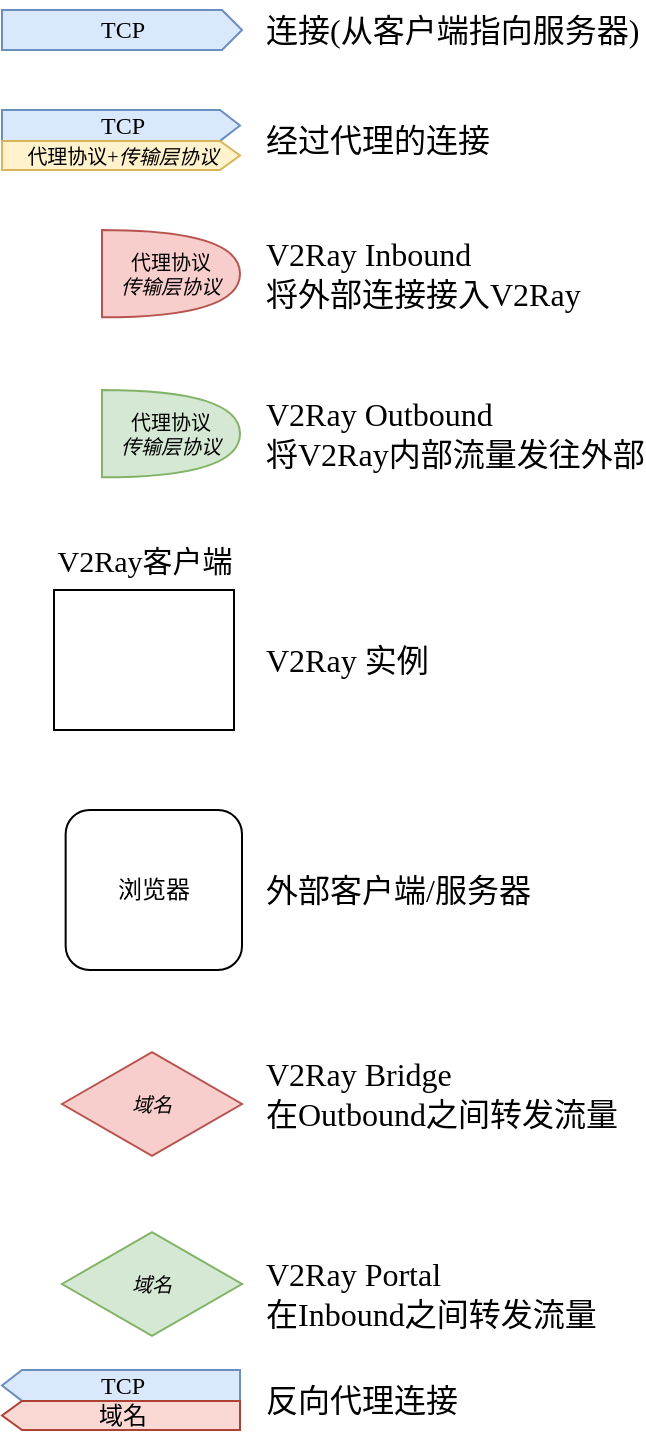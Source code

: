 <mxfile version="18.1.2" type="github" pages="3">
  <diagram id="dAfNnbwmk66fKgJQbiKN" name="图例">
    <mxGraphModel dx="1209" dy="1442" grid="1" gridSize="10" guides="1" tooltips="1" connect="1" arrows="1" fold="1" page="1" pageScale="1" pageWidth="827" pageHeight="1169" math="0" shadow="0">
      <root>
        <mxCell id="0" />
        <mxCell id="1" parent="0" />
        <mxCell id="o6Mup9R42cLi4TRuiqjT-1" value="&lt;div style=&quot;font-size: 10px;&quot;&gt;代理协议&lt;/div&gt;&lt;i&gt;传输层协议&lt;/i&gt;" style="shape=or;whiteSpace=wrap;html=1;fillColor=#f8cecc;strokeColor=#b85450;fontFamily=JetBrains Mono;fontSource=https%3A%2F%2Ffonts.googleapis.com%2Fcss%3Ffamily%3DJetBrains%2BMono;fontSize=10;" vertex="1" parent="1">
          <mxGeometry x="-440" y="80" width="69" height="43.64" as="geometry" />
        </mxCell>
        <mxCell id="_T0HbXTaDHtxMW7bPjik-1" value="&lt;div style=&quot;font-size: 10px;&quot;&gt;代理协议&lt;/div&gt;&lt;i&gt;传输层协议&lt;/i&gt;" style="shape=or;whiteSpace=wrap;html=1;fillColor=#d5e8d4;strokeColor=#82b366;fontFamily=JetBrains Mono;fontSource=https%3A%2F%2Ffonts.googleapis.com%2Fcss%3Ffamily%3DJetBrains%2BMono;fontSize=10;" vertex="1" parent="1">
          <mxGeometry x="-440" y="160" width="69" height="43.64" as="geometry" />
        </mxCell>
        <mxCell id="qxkkCo4nE8JRs2fD6mIy-1" value="TCP" style="html=1;shadow=0;dashed=0;align=center;verticalAlign=middle;shape=mxgraph.arrows2.arrow;dy=0;dx=10;notch=0;fillColor=#dae8fc;strokeColor=#6c8ebf;fontFamily=JetBrains Mono;fontSource=https%3A%2F%2Ffonts.googleapis.com%2Fcss%3Ffamily%3DJetBrains%2BMono;" vertex="1" parent="1">
          <mxGeometry x="-490" y="-30" width="120" height="20" as="geometry" />
        </mxCell>
        <mxCell id="TTGA-UtNI_HF1vfTKt_W-1" value="" style="group;fontFamily=JetBrains Mono;fontSource=https%3A%2F%2Ffonts.googleapis.com%2Fcss%3Ffamily%3DJetBrains%2BMono;" vertex="1" connectable="0" parent="1">
          <mxGeometry x="-490" y="30" width="119" height="20" as="geometry" />
        </mxCell>
        <mxCell id="TTGA-UtNI_HF1vfTKt_W-2" value="TCP" style="html=1;shadow=0;dashed=0;align=center;verticalAlign=middle;shape=mxgraph.arrows2.arrow;dy=0;dx=10;notch=0;fillColor=#dae8fc;strokeColor=#6c8ebf;fontFamily=JetBrains Mono;fontSource=https%3A%2F%2Ffonts.googleapis.com%2Fcss%3Ffamily%3DJetBrains%2BMono;" vertex="1" parent="TTGA-UtNI_HF1vfTKt_W-1">
          <mxGeometry y="-10" width="119" height="15.45" as="geometry" />
        </mxCell>
        <mxCell id="TTGA-UtNI_HF1vfTKt_W-3" value="&lt;font style=&quot;font-size: 10px;&quot;&gt;代理协议+&lt;i&gt;传输层协议&lt;/i&gt;&lt;br&gt;&lt;/font&gt;" style="html=1;shadow=0;dashed=0;align=center;verticalAlign=middle;shape=mxgraph.arrows2.arrow;dy=0;dx=10;notch=0;fillColor=#fff2cc;strokeColor=#d6b656;fontFamily=JetBrains Mono;fontSource=https%3A%2F%2Ffonts.googleapis.com%2Fcss%3Ffamily%3DJetBrains%2BMono;" vertex="1" parent="TTGA-UtNI_HF1vfTKt_W-1">
          <mxGeometry y="5.45" width="119" height="14.55" as="geometry" />
        </mxCell>
        <mxCell id="pmOqeP7_Yko--YPSagWL-1" value="" style="rounded=0;whiteSpace=wrap;html=1;fontFamily=JetBrains Mono;fontSource=https%3A%2F%2Ffonts.googleapis.com%2Fcss%3Ffamily%3DJetBrains%2BMono;" vertex="1" parent="1">
          <mxGeometry x="-464" y="260" width="90" height="70" as="geometry" />
        </mxCell>
        <mxCell id="pmOqeP7_Yko--YPSagWL-2" value="&lt;font style=&quot;font-size: 15px;&quot;&gt;V2Ray客户端&lt;/font&gt;" style="text;strokeColor=none;fillColor=none;html=1;fontSize=16;fontStyle=0;verticalAlign=middle;align=center;fontFamily=JetBrains Mono;fontSource=https%3A%2F%2Ffonts.googleapis.com%2Fcss%3Ffamily%3DJetBrains%2BMono;" vertex="1" parent="1">
          <mxGeometry x="-468" y="230" width="98" height="30" as="geometry" />
        </mxCell>
        <mxCell id="Jau65hqgs5f0Z8g7lOGl-1" value="&lt;div&gt;浏览器&lt;/div&gt;" style="rounded=1;whiteSpace=wrap;html=1;fontFamily=JetBrains Mono;fontSource=https%3A%2F%2Ffonts.googleapis.com%2Fcss%3Ffamily%3DJetBrains%2BMono;" vertex="1" parent="1">
          <mxGeometry x="-458.18" y="370" width="88.18" height="80" as="geometry" />
        </mxCell>
        <mxCell id="Jau65hqgs5f0Z8g7lOGl-2" value="连接(从客户端指向服务器)" style="text;strokeColor=none;fillColor=none;html=1;fontSize=16;fontStyle=0;verticalAlign=middle;align=left;fontFamily=JetBrains Mono;fontSource=https%3A%2F%2Ffonts.googleapis.com%2Fcss%3Ffamily%3DJetBrains%2BMono;" vertex="1" parent="1">
          <mxGeometry x="-360" y="-35" width="98" height="30" as="geometry" />
        </mxCell>
        <mxCell id="MxNdQzAcVEnt0wkq7xaE-1" value="经过代理的连接" style="text;strokeColor=none;fillColor=none;html=1;fontSize=16;fontStyle=0;verticalAlign=middle;align=left;fontFamily=JetBrains Mono;fontSource=https%3A%2F%2Ffonts.googleapis.com%2Fcss%3Ffamily%3DJetBrains%2BMono;" vertex="1" parent="1">
          <mxGeometry x="-360" y="20" width="98" height="30" as="geometry" />
        </mxCell>
        <mxCell id="MxNdQzAcVEnt0wkq7xaE-2" value="&lt;div&gt;V2Ray Inbound&lt;/div&gt;&lt;div&gt;将外部连接接入V2Ray&lt;br&gt;&lt;/div&gt;" style="text;strokeColor=none;fillColor=none;html=1;fontSize=16;fontStyle=0;verticalAlign=middle;align=left;fontFamily=JetBrains Mono;fontSource=https%3A%2F%2Ffonts.googleapis.com%2Fcss%3Ffamily%3DJetBrains%2BMono;" vertex="1" parent="1">
          <mxGeometry x="-360" y="86.82" width="98" height="30" as="geometry" />
        </mxCell>
        <mxCell id="MxNdQzAcVEnt0wkq7xaE-3" value="&lt;div&gt;V2Ray Outbound&lt;/div&gt;&lt;div&gt;将V2Ray内部流量发往外部&lt;br&gt;&lt;/div&gt;" style="text;strokeColor=none;fillColor=none;html=1;fontSize=16;fontStyle=0;verticalAlign=middle;align=left;fontFamily=JetBrains Mono;fontSource=https%3A%2F%2Ffonts.googleapis.com%2Fcss%3Ffamily%3DJetBrains%2BMono;" vertex="1" parent="1">
          <mxGeometry x="-360" y="166.82" width="98" height="30" as="geometry" />
        </mxCell>
        <mxCell id="MxNdQzAcVEnt0wkq7xaE-4" value="V2Ray 实例" style="text;strokeColor=none;fillColor=none;html=1;fontSize=16;fontStyle=0;verticalAlign=middle;align=left;fontFamily=JetBrains Mono;fontSource=https%3A%2F%2Ffonts.googleapis.com%2Fcss%3Ffamily%3DJetBrains%2BMono;" vertex="1" parent="1">
          <mxGeometry x="-360" y="280" width="98" height="30" as="geometry" />
        </mxCell>
        <mxCell id="MxNdQzAcVEnt0wkq7xaE-5" value="外部客户端/服务器" style="text;strokeColor=none;fillColor=none;html=1;fontSize=16;fontStyle=0;verticalAlign=middle;align=left;fontFamily=JetBrains Mono;fontSource=https%3A%2F%2Ffonts.googleapis.com%2Fcss%3Ffamily%3DJetBrains%2BMono;" vertex="1" parent="1">
          <mxGeometry x="-360" y="395" width="98" height="30" as="geometry" />
        </mxCell>
        <mxCell id="-o0n9CucqJSz07B7oCcp-2" value="&lt;div&gt;&lt;i&gt;域名&lt;br&gt;&lt;/i&gt;&lt;/div&gt;" style="html=1;whiteSpace=wrap;aspect=fixed;shape=isoRectangle;fontFamily=JetBrains Mono;fontSource=https%3A%2F%2Ffonts.googleapis.com%2Fcss%3Ffamily%3DJetBrains%2BMono;fontSize=10;fillColor=#f8cecc;strokeColor=#b85450;" vertex="1" parent="1">
          <mxGeometry x="-460" y="490" width="90" height="54" as="geometry" />
        </mxCell>
        <mxCell id="-o0n9CucqJSz07B7oCcp-3" value="&lt;div&gt;V2Ray Bridge&lt;/div&gt;&lt;div&gt;在Outbound之间转发流量&lt;br&gt;&lt;/div&gt;" style="text;strokeColor=none;fillColor=none;html=1;fontSize=16;fontStyle=0;verticalAlign=middle;align=left;fontFamily=JetBrains Mono;fontSource=https%3A%2F%2Ffonts.googleapis.com%2Fcss%3Ffamily%3DJetBrains%2BMono;" vertex="1" parent="1">
          <mxGeometry x="-360" y="497" width="98" height="30" as="geometry" />
        </mxCell>
        <mxCell id="-o0n9CucqJSz07B7oCcp-5" value="&lt;div&gt;V2Ray Portal&lt;/div&gt;&lt;div&gt;在Inbound之间转发流量&lt;br&gt;&lt;/div&gt;" style="text;strokeColor=none;fillColor=none;html=1;fontSize=16;fontStyle=0;verticalAlign=middle;align=left;fontFamily=JetBrains Mono;fontSource=https%3A%2F%2Ffonts.googleapis.com%2Fcss%3Ffamily%3DJetBrains%2BMono;" vertex="1" parent="1">
          <mxGeometry x="-360" y="597" width="98" height="30" as="geometry" />
        </mxCell>
        <mxCell id="3z3euPZ-oONKQTYkaIbs-1" value="&lt;div&gt;&lt;i&gt;域名&lt;br&gt;&lt;/i&gt;&lt;/div&gt;" style="html=1;whiteSpace=wrap;aspect=fixed;shape=isoRectangle;fontFamily=JetBrains Mono;fontSource=https%3A%2F%2Ffonts.googleapis.com%2Fcss%3Ffamily%3DJetBrains%2BMono;fontSize=10;fillColor=#d5e8d4;strokeColor=#82b366;" vertex="1" parent="1">
          <mxGeometry x="-460" y="580" width="90" height="54" as="geometry" />
        </mxCell>
        <mxCell id="A_F6-4BqufZa0KoWxfFx-1" value="" style="group;fontFamily=JetBrains Mono;fontSource=https%3A%2F%2Ffonts.googleapis.com%2Fcss%3Ffamily%3DJetBrains%2BMono;flipH=1;" vertex="1" connectable="0" parent="1">
          <mxGeometry x="-490" y="660" width="119" height="20" as="geometry" />
        </mxCell>
        <mxCell id="A_F6-4BqufZa0KoWxfFx-2" value="TCP" style="html=1;shadow=0;dashed=0;align=center;verticalAlign=middle;shape=mxgraph.arrows2.arrow;dy=0;dx=10;notch=0;fillColor=#dae8fc;strokeColor=#6c8ebf;fontFamily=JetBrains Mono;fontSource=https%3A%2F%2Ffonts.googleapis.com%2Fcss%3Ffamily%3DJetBrains%2BMono;flipH=1;" vertex="1" parent="A_F6-4BqufZa0KoWxfFx-1">
          <mxGeometry y="-10" width="119" height="15.45" as="geometry" />
        </mxCell>
        <mxCell id="A_F6-4BqufZa0KoWxfFx-3" value="域名&lt;font style=&quot;font-size: 10px;&quot;&gt;&lt;br&gt;&lt;/font&gt;" style="html=1;shadow=0;dashed=0;align=center;verticalAlign=middle;shape=mxgraph.arrows2.arrow;dy=0;dx=10;notch=0;fillColor=#fad9d5;strokeColor=#ae4132;fontFamily=JetBrains Mono;fontSource=https%3A%2F%2Ffonts.googleapis.com%2Fcss%3Ffamily%3DJetBrains%2BMono;flipH=1;" vertex="1" parent="A_F6-4BqufZa0KoWxfFx-1">
          <mxGeometry y="5.45" width="119" height="14.55" as="geometry" />
        </mxCell>
        <mxCell id="A_F6-4BqufZa0KoWxfFx-4" value="反向代理连接" style="text;strokeColor=none;fillColor=none;html=1;fontSize=16;fontStyle=0;verticalAlign=middle;align=left;fontFamily=JetBrains Mono;fontSource=https%3A%2F%2Ffonts.googleapis.com%2Fcss%3Ffamily%3DJetBrains%2BMono;" vertex="1" parent="1">
          <mxGeometry x="-360" y="650" width="98" height="30" as="geometry" />
        </mxCell>
      </root>
    </mxGraphModel>
  </diagram>
  <diagram id="-a_eOgk3tNtn--gN5NtH" name="简单模型">
    <mxGraphModel dx="1630" dy="573" grid="1" gridSize="10" guides="1" tooltips="1" connect="1" arrows="1" fold="1" page="1" pageScale="1" pageWidth="827" pageHeight="1169" math="0" shadow="0">
      <root>
        <mxCell id="0" />
        <mxCell id="1" parent="0" />
        <mxCell id="kUxxyB-mZXL6-8QbKrn9-2" value="" style="rounded=0;whiteSpace=wrap;html=1;fontFamily=JetBrains Mono;fontSource=https%3A%2F%2Ffonts.googleapis.com%2Fcss%3Ffamily%3DJetBrains%2BMono;" vertex="1" parent="1">
          <mxGeometry x="-253" y="290" width="90" height="120" as="geometry" />
        </mxCell>
        <mxCell id="kUxxyB-mZXL6-8QbKrn9-3" value="&lt;p style=&quot;line-height: 0.8;&quot;&gt;&lt;/p&gt;&lt;div&gt;&lt;font style=&quot;font-size: 10px;&quot;&gt;socks&lt;/font&gt;&lt;/div&gt;&lt;font size=&quot;1&quot;&gt;&lt;i&gt;TCP&lt;/i&gt;&lt;/font&gt;&lt;br&gt;&lt;p&gt;&lt;/p&gt;" style="shape=or;whiteSpace=wrap;html=1;fillColor=#f8cecc;strokeColor=#b85450;fontFamily=JetBrains Mono;fontSource=https%3A%2F%2Ffonts.googleapis.com%2Fcss%3Ffamily%3DJetBrains%2BMono;" vertex="1" parent="1">
          <mxGeometry x="-276.64" y="328.18" width="43.64" height="43.64" as="geometry" />
        </mxCell>
        <mxCell id="kUxxyB-mZXL6-8QbKrn9-4" value="&lt;div&gt;vmess&lt;/div&gt;&lt;div&gt;&lt;i&gt;WS&lt;/i&gt;&lt;br&gt;&lt;/div&gt;" style="shape=or;whiteSpace=wrap;html=1;fillColor=#d5e8d4;strokeColor=#82b366;fontFamily=JetBrains Mono;fontSource=https%3A%2F%2Ffonts.googleapis.com%2Fcss%3Ffamily%3DJetBrains%2BMono;" vertex="1" parent="1">
          <mxGeometry x="-178.45" y="328.18" width="45.45" height="43.64" as="geometry" />
        </mxCell>
        <mxCell id="kUxxyB-mZXL6-8QbKrn9-8" value="" style="group;fontFamily=JetBrains Mono;fontSource=https%3A%2F%2Ffonts.googleapis.com%2Fcss%3Ffamily%3DJetBrains%2BMono;" vertex="1" connectable="0" parent="1">
          <mxGeometry x="-132.997" y="344.995" width="74.182" height="20" as="geometry" />
        </mxCell>
        <mxCell id="kUxxyB-mZXL6-8QbKrn9-6" value="TCP" style="html=1;shadow=0;dashed=0;align=center;verticalAlign=middle;shape=mxgraph.arrows2.arrow;dy=0;dx=10;notch=0;fillColor=#dae8fc;strokeColor=#6c8ebf;fontFamily=JetBrains Mono;fontSource=https%3A%2F%2Ffonts.googleapis.com%2Fcss%3Ffamily%3DJetBrains%2BMono;" vertex="1" parent="kUxxyB-mZXL6-8QbKrn9-8">
          <mxGeometry y="-10" width="74.18" height="15.45" as="geometry" />
        </mxCell>
        <mxCell id="kUxxyB-mZXL6-8QbKrn9-7" value="&lt;font data-font-src=&quot;https://fonts.googleapis.com/css?family=JetBrains+Mono&quot;&gt;vmess&lt;/font&gt;+&lt;i&gt;WS&lt;/i&gt;" style="html=1;shadow=0;dashed=0;align=center;verticalAlign=middle;shape=mxgraph.arrows2.arrow;dy=0;dx=10;notch=0;fillColor=#fff2cc;strokeColor=#d6b656;fontFamily=JetBrains Mono;fontSource=https%3A%2F%2Ffonts.googleapis.com%2Fcss%3Ffamily%3DJetBrains%2BMono;" vertex="1" parent="kUxxyB-mZXL6-8QbKrn9-8">
          <mxGeometry y="5.45" width="74.18" height="14.55" as="geometry" />
        </mxCell>
        <mxCell id="kUxxyB-mZXL6-8QbKrn9-10" value="TCP" style="html=1;shadow=0;dashed=0;align=center;verticalAlign=middle;shape=mxgraph.arrows2.arrow;dy=0;dx=10;notch=0;fillColor=#dae8fc;strokeColor=#6c8ebf;fontFamily=JetBrains Mono;fontSource=https%3A%2F%2Ffonts.googleapis.com%2Fcss%3Ffamily%3DJetBrains%2BMono;" vertex="1" parent="1">
          <mxGeometry x="83.18" y="340" width="65.45" height="20" as="geometry" />
        </mxCell>
        <mxCell id="kUxxyB-mZXL6-8QbKrn9-11" value="TCP" style="html=1;shadow=0;dashed=0;align=center;verticalAlign=middle;shape=mxgraph.arrows2.arrow;dy=0;dx=10;notch=0;fillColor=#dae8fc;strokeColor=#6c8ebf;fontFamily=JetBrains Mono;fontSource=https%3A%2F%2Ffonts.googleapis.com%2Fcss%3Ffamily%3DJetBrains%2BMono;" vertex="1" parent="1">
          <mxGeometry x="-233" y="340" width="54.55" height="20" as="geometry" />
        </mxCell>
        <mxCell id="kUxxyB-mZXL6-8QbKrn9-12" value="" style="rounded=0;whiteSpace=wrap;html=1;fontFamily=JetBrains Mono;fontSource=https%3A%2F%2Ffonts.googleapis.com%2Fcss%3Ffamily%3DJetBrains%2BMono;" vertex="1" parent="1">
          <mxGeometry x="-40.72" y="290" width="97.72" height="120" as="geometry" />
        </mxCell>
        <mxCell id="kUxxyB-mZXL6-8QbKrn9-13" value="&lt;div style=&quot;font-size: 10px;&quot;&gt;&lt;font style=&quot;font-size: 10px;&quot;&gt;vmess&lt;/font&gt;&lt;/div&gt;&lt;font style=&quot;font-size: 10px;&quot;&gt;&lt;i&gt;WS&lt;br&gt;&lt;/i&gt;&lt;/font&gt;" style="shape=or;whiteSpace=wrap;html=1;fillColor=#f8cecc;strokeColor=#b85450;fontFamily=JetBrains Mono;fontSource=https%3A%2F%2Ffonts.googleapis.com%2Fcss%3Ffamily%3DJetBrains%2BMono;" vertex="1" parent="1">
          <mxGeometry x="-58.82" y="328.18" width="40" height="43.64" as="geometry" />
        </mxCell>
        <mxCell id="kUxxyB-mZXL6-8QbKrn9-14" value="&lt;div style=&quot;font-size: 10px;&quot;&gt;&lt;font style=&quot;font-size: 10px;&quot;&gt;free&lt;/font&gt;&lt;/div&gt;&lt;div style=&quot;font-size: 10px;&quot;&gt;&lt;font style=&quot;font-size: 10px;&quot;&gt;dom&lt;br&gt;&lt;/font&gt;&lt;/div&gt;" style="shape=or;whiteSpace=wrap;html=1;fillColor=#d5e8d4;strokeColor=#82b366;fontFamily=JetBrains Mono;fontSource=https%3A%2F%2Ffonts.googleapis.com%2Fcss%3Ffamily%3DJetBrains%2BMono;" vertex="1" parent="1">
          <mxGeometry x="39.91" y="328.18" width="43.27" height="43.64" as="geometry" />
        </mxCell>
        <mxCell id="kUxxyB-mZXL6-8QbKrn9-15" value="TCP" style="html=1;shadow=0;dashed=0;align=center;verticalAlign=middle;shape=mxgraph.arrows2.arrow;dy=0;dx=10;notch=0;fillColor=#dae8fc;strokeColor=#6c8ebf;fontFamily=JetBrains Mono;fontSource=https%3A%2F%2Ffonts.googleapis.com%2Fcss%3Ffamily%3DJetBrains%2BMono;" vertex="1" parent="1">
          <mxGeometry x="-18.82" y="340" width="58.73" height="20" as="geometry" />
        </mxCell>
        <mxCell id="kUxxyB-mZXL6-8QbKrn9-19" value="TCP" style="html=1;shadow=0;dashed=0;align=center;verticalAlign=middle;shape=mxgraph.arrows2.arrow;dy=0;dx=10;notch=0;fillColor=#dae8fc;strokeColor=#6c8ebf;fontFamily=JetBrains Mono;fontSource=https%3A%2F%2Ffonts.googleapis.com%2Fcss%3Ffamily%3DJetBrains%2BMono;" vertex="1" parent="1">
          <mxGeometry x="-334.82" y="334.55" width="58.18" height="15.45" as="geometry" />
        </mxCell>
        <mxCell id="kUxxyB-mZXL6-8QbKrn9-20" value="socks" style="html=1;shadow=0;dashed=0;align=center;verticalAlign=middle;shape=mxgraph.arrows2.arrow;dy=0;dx=10;notch=0;fillColor=#fff2cc;strokeColor=#d6b656;fontFamily=JetBrains Mono;fontSource=https%3A%2F%2Ffonts.googleapis.com%2Fcss%3Ffamily%3DJetBrains%2BMono;" vertex="1" parent="1">
          <mxGeometry x="-334.82" y="350" width="58.18" height="15" as="geometry" />
        </mxCell>
        <mxCell id="kUxxyB-mZXL6-8QbKrn9-24" value="&lt;div&gt;浏览器&lt;/div&gt;&lt;div&gt;(支持&lt;/div&gt;&lt;div&gt;socks代理)&lt;br&gt;&lt;/div&gt;" style="rounded=1;whiteSpace=wrap;html=1;fontFamily=JetBrains Mono;fontSource=https%3A%2F%2Ffonts.googleapis.com%2Fcss%3Ffamily%3DJetBrains%2BMono;" vertex="1" parent="1">
          <mxGeometry x="-413" y="290" width="78.18" height="120" as="geometry" />
        </mxCell>
        <mxCell id="kUxxyB-mZXL6-8QbKrn9-25" value="网页服务器" style="rounded=1;whiteSpace=wrap;html=1;fontFamily=JetBrains Mono;fontSource=https%3A%2F%2Ffonts.googleapis.com%2Fcss%3Ffamily%3DJetBrains%2BMono;" vertex="1" parent="1">
          <mxGeometry x="152" y="290" width="78.18" height="120" as="geometry" />
        </mxCell>
        <mxCell id="kUxxyB-mZXL6-8QbKrn9-26" value="&lt;font style=&quot;font-size: 15px;&quot;&gt;V2Ray客户端&lt;/font&gt;" style="text;strokeColor=none;fillColor=none;html=1;fontSize=16;fontStyle=0;verticalAlign=middle;align=center;fontFamily=JetBrains Mono;fontSource=https%3A%2F%2Ffonts.googleapis.com%2Fcss%3Ffamily%3DJetBrains%2BMono;" vertex="1" parent="1">
          <mxGeometry x="-257" y="260" width="98" height="30" as="geometry" />
        </mxCell>
        <mxCell id="kUxxyB-mZXL6-8QbKrn9-27" value="&lt;font style=&quot;font-size: 15px;&quot;&gt;V2Ray服务器&lt;/font&gt;" style="text;strokeColor=none;fillColor=none;html=1;fontSize=16;fontStyle=0;verticalAlign=middle;align=center;fontFamily=JetBrains Mono;fontSource=https%3A%2F%2Ffonts.googleapis.com%2Fcss%3Ffamily%3DJetBrains%2BMono;" vertex="1" parent="1">
          <mxGeometry x="-41" y="260" width="98" height="30" as="geometry" />
        </mxCell>
      </root>
    </mxGraphModel>
  </diagram>
  <diagram id="qUSkxOYkUHjP52pBDUFQ" name="第 3 页">
    <mxGraphModel dx="1209" dy="273" grid="1" gridSize="10" guides="1" tooltips="1" connect="1" arrows="1" fold="1" page="1" pageScale="1" pageWidth="827" pageHeight="1169" math="0" shadow="0">
      <root>
        <mxCell id="0" />
        <mxCell id="1" parent="0" />
        <mxCell id="ZHhKA3xxa_BlzV9NOmU7-1" value="" style="rounded=0;whiteSpace=wrap;html=1;fontFamily=JetBrains Mono;fontSource=https%3A%2F%2Ffonts.googleapis.com%2Fcss%3Ffamily%3DJetBrains%2BMono;" vertex="1" parent="1">
          <mxGeometry x="-393" y="276" width="90" height="120" as="geometry" />
        </mxCell>
        <mxCell id="ZHhKA3xxa_BlzV9NOmU7-2" value="&lt;p style=&quot;line-height: 0.8;&quot;&gt;&lt;/p&gt;&lt;div&gt;&lt;font style=&quot;font-size: 10px;&quot;&gt;socks&lt;/font&gt;&lt;/div&gt;&lt;font size=&quot;1&quot;&gt;&lt;i&gt;TCP&lt;/i&gt;&lt;/font&gt;&lt;br&gt;&lt;p&gt;&lt;/p&gt;" style="shape=or;whiteSpace=wrap;html=1;fillColor=#f8cecc;strokeColor=#b85450;fontFamily=JetBrains Mono;fontSource=https%3A%2F%2Ffonts.googleapis.com%2Fcss%3Ffamily%3DJetBrains%2BMono;" vertex="1" parent="1">
          <mxGeometry x="-416.64" y="314.18" width="43.64" height="43.64" as="geometry" />
        </mxCell>
        <mxCell id="ZHhKA3xxa_BlzV9NOmU7-3" value="&lt;div&gt;vmess&lt;/div&gt;&lt;div&gt;&lt;i&gt;WS&lt;/i&gt;&lt;br&gt;&lt;/div&gt;" style="shape=or;whiteSpace=wrap;html=1;fillColor=#d5e8d4;strokeColor=#82b366;fontFamily=JetBrains Mono;fontSource=https%3A%2F%2Ffonts.googleapis.com%2Fcss%3Ffamily%3DJetBrains%2BMono;" vertex="1" parent="1">
          <mxGeometry x="-318.45" y="314.18" width="45.45" height="43.64" as="geometry" />
        </mxCell>
        <mxCell id="ZHhKA3xxa_BlzV9NOmU7-7" value="TCP" style="html=1;shadow=0;dashed=0;align=center;verticalAlign=middle;shape=mxgraph.arrows2.arrow;dy=0;dx=10;notch=0;fillColor=#dae8fc;strokeColor=#6c8ebf;fontFamily=JetBrains Mono;fontSource=https%3A%2F%2Ffonts.googleapis.com%2Fcss%3Ffamily%3DJetBrains%2BMono;flipH=1;" vertex="1" parent="1">
          <mxGeometry x="83.18" y="340" width="65.45" height="20" as="geometry" />
        </mxCell>
        <mxCell id="ZHhKA3xxa_BlzV9NOmU7-8" value="TCP" style="html=1;shadow=0;dashed=0;align=center;verticalAlign=middle;shape=mxgraph.arrows2.arrow;dy=0;dx=10;notch=0;fillColor=#dae8fc;strokeColor=#6c8ebf;fontFamily=JetBrains Mono;fontSource=https%3A%2F%2Ffonts.googleapis.com%2Fcss%3Ffamily%3DJetBrains%2BMono;" vertex="1" parent="1">
          <mxGeometry x="-373" y="326" width="54.55" height="20" as="geometry" />
        </mxCell>
        <mxCell id="ZHhKA3xxa_BlzV9NOmU7-9" value="" style="rounded=0;whiteSpace=wrap;html=1;fontFamily=JetBrains Mono;fontSource=https%3A%2F%2Ffonts.googleapis.com%2Fcss%3Ffamily%3DJetBrains%2BMono;" vertex="1" parent="1">
          <mxGeometry x="-80" y="290" width="119.91" height="180" as="geometry" />
        </mxCell>
        <mxCell id="ZHhKA3xxa_BlzV9NOmU7-10" value="&lt;div style=&quot;font-size: 10px;&quot;&gt;dokodemo-&lt;/div&gt;door" style="shape=or;whiteSpace=wrap;html=1;fillColor=#f8cecc;strokeColor=#b85450;fontFamily=JetBrains Mono;fontSource=https%3A%2F%2Ffonts.googleapis.com%2Fcss%3Ffamily%3DJetBrains%2BMono;flipH=1;fontSize=10;" vertex="1" parent="1">
          <mxGeometry x="20" y="328.18" width="61.55" height="43.64" as="geometry" />
        </mxCell>
        <mxCell id="ZHhKA3xxa_BlzV9NOmU7-11" value="&lt;div style=&quot;font-size: 10px;&quot;&gt;&lt;font style=&quot;font-size: 10px;&quot;&gt;free&lt;/font&gt;&lt;/div&gt;&lt;div style=&quot;font-size: 10px;&quot;&gt;&lt;font style=&quot;font-size: 10px;&quot;&gt;dom&lt;br&gt;&lt;/font&gt;&lt;/div&gt;" style="shape=or;whiteSpace=wrap;html=1;fillColor=#d5e8d4;strokeColor=#82b366;fontFamily=JetBrains Mono;fontSource=https%3A%2F%2Ffonts.googleapis.com%2Fcss%3Ffamily%3DJetBrains%2BMono;" vertex="1" parent="1">
          <mxGeometry x="39.91" y="170" width="43.27" height="43.64" as="geometry" />
        </mxCell>
        <mxCell id="ZHhKA3xxa_BlzV9NOmU7-13" value="TCP" style="html=1;shadow=0;dashed=0;align=center;verticalAlign=middle;shape=mxgraph.arrows2.arrow;dy=0;dx=10;notch=0;fillColor=#dae8fc;strokeColor=#6c8ebf;fontFamily=JetBrains Mono;fontSource=https%3A%2F%2Ffonts.googleapis.com%2Fcss%3Ffamily%3DJetBrains%2BMono;" vertex="1" parent="1">
          <mxGeometry x="-474.82" y="320.55" width="58.18" height="15.45" as="geometry" />
        </mxCell>
        <mxCell id="ZHhKA3xxa_BlzV9NOmU7-14" value="socks" style="html=1;shadow=0;dashed=0;align=center;verticalAlign=middle;shape=mxgraph.arrows2.arrow;dy=0;dx=10;notch=0;fillColor=#fff2cc;strokeColor=#d6b656;fontFamily=JetBrains Mono;fontSource=https%3A%2F%2Ffonts.googleapis.com%2Fcss%3Ffamily%3DJetBrains%2BMono;" vertex="1" parent="1">
          <mxGeometry x="-474.82" y="336" width="58.18" height="15" as="geometry" />
        </mxCell>
        <mxCell id="ZHhKA3xxa_BlzV9NOmU7-15" value="网页服务器" style="rounded=1;whiteSpace=wrap;html=1;fontFamily=JetBrains Mono;fontSource=https%3A%2F%2Ffonts.googleapis.com%2Fcss%3Ffamily%3DJetBrains%2BMono;" vertex="1" parent="1">
          <mxGeometry x="-553" y="276" width="78.18" height="120" as="geometry" />
        </mxCell>
        <mxCell id="ZHhKA3xxa_BlzV9NOmU7-16" value="浏览器" style="rounded=1;whiteSpace=wrap;html=1;fontFamily=JetBrains Mono;fontSource=https%3A%2F%2Ffonts.googleapis.com%2Fcss%3Ffamily%3DJetBrains%2BMono;" vertex="1" parent="1">
          <mxGeometry x="152" y="290" width="78.18" height="120" as="geometry" />
        </mxCell>
        <mxCell id="ZHhKA3xxa_BlzV9NOmU7-17" value="内网转发服务器" style="text;strokeColor=none;fillColor=none;html=1;fontSize=16;fontStyle=0;verticalAlign=middle;align=center;fontFamily=JetBrains Mono;fontSource=https%3A%2F%2Ffonts.googleapis.com%2Fcss%3Ffamily%3DJetBrains%2BMono;" vertex="1" parent="1">
          <mxGeometry x="-397" y="246" width="98" height="30" as="geometry" />
        </mxCell>
        <mxCell id="ZHhKA3xxa_BlzV9NOmU7-18" value="外网代理服务器" style="text;strokeColor=none;fillColor=none;html=1;fontSize=16;fontStyle=0;verticalAlign=middle;align=center;fontFamily=JetBrains Mono;fontSource=https%3A%2F%2Ffonts.googleapis.com%2Fcss%3Ffamily%3DJetBrains%2BMono;" vertex="1" parent="1">
          <mxGeometry x="-69.05" y="260" width="98" height="30" as="geometry" />
        </mxCell>
        <mxCell id="kt0yC8OSN1YI0qSnyHlI-1" value="re.ver.se" style="html=1;whiteSpace=wrap;aspect=fixed;shape=isoRectangle;fontFamily=JetBrains Mono;fontSource=https%3A%2F%2Ffonts.googleapis.com%2Fcss%3Ffamily%3DJetBrains%2BMono;fontSize=10;fillColor=#d5e8d4;strokeColor=#82b366;" vertex="1" parent="1">
          <mxGeometry x="-60" y="420" width="80" height="48" as="geometry" />
        </mxCell>
        <mxCell id="kt0yC8OSN1YI0qSnyHlI-3" value="&lt;p style=&quot;line-height: 0.8;&quot;&gt;&lt;/p&gt;&lt;div&gt;&lt;font style=&quot;font-size: 10px;&quot;&gt;vless&lt;/font&gt;&lt;/div&gt;&lt;font size=&quot;1&quot;&gt;&lt;i&gt;QUIC&lt;/i&gt;&lt;/font&gt;&lt;br&gt;&lt;p&gt;&lt;/p&gt;" style="shape=or;whiteSpace=wrap;html=1;fillColor=#f8cecc;strokeColor=#b85450;fontFamily=JetBrains Mono;fontSource=https%3A%2F%2Ffonts.googleapis.com%2Fcss%3Ffamily%3DJetBrains%2BMono;" vertex="1" parent="1">
          <mxGeometry x="-110" y="326" width="60" height="43.64" as="geometry" />
        </mxCell>
        <mxCell id="kt0yC8OSN1YI0qSnyHlI-4" value="TCP" style="html=1;shadow=0;dashed=0;align=center;verticalAlign=middle;shape=mxgraph.arrows2.arrow;dy=0;dx=10;notch=0;fillColor=#dae8fc;strokeColor=#6c8ebf;fontFamily=JetBrains Mono;fontSource=https%3A%2F%2Ffonts.googleapis.com%2Fcss%3Ffamily%3DJetBrains%2BMono;flipH=1;rotation=300;" vertex="1" parent="1">
          <mxGeometry x="-20" y="390" width="65.45" height="15" as="geometry" />
        </mxCell>
        <mxCell id="DFzKY6krtGT2lfIgrM9Z-1" value="TCP" style="html=1;shadow=0;dashed=0;align=center;verticalAlign=middle;shape=mxgraph.arrows2.arrow;dy=0;dx=10;notch=0;fillColor=#dae8fc;strokeColor=#6c8ebf;fontFamily=JetBrains Mono;fontSource=https%3A%2F%2Ffonts.googleapis.com%2Fcss%3Ffamily%3DJetBrains%2BMono;flipH=1;rotation=60;" vertex="1" parent="1">
          <mxGeometry x="-80" y="381" width="65.45" height="15" as="geometry" />
        </mxCell>
      </root>
    </mxGraphModel>
  </diagram>
</mxfile>
